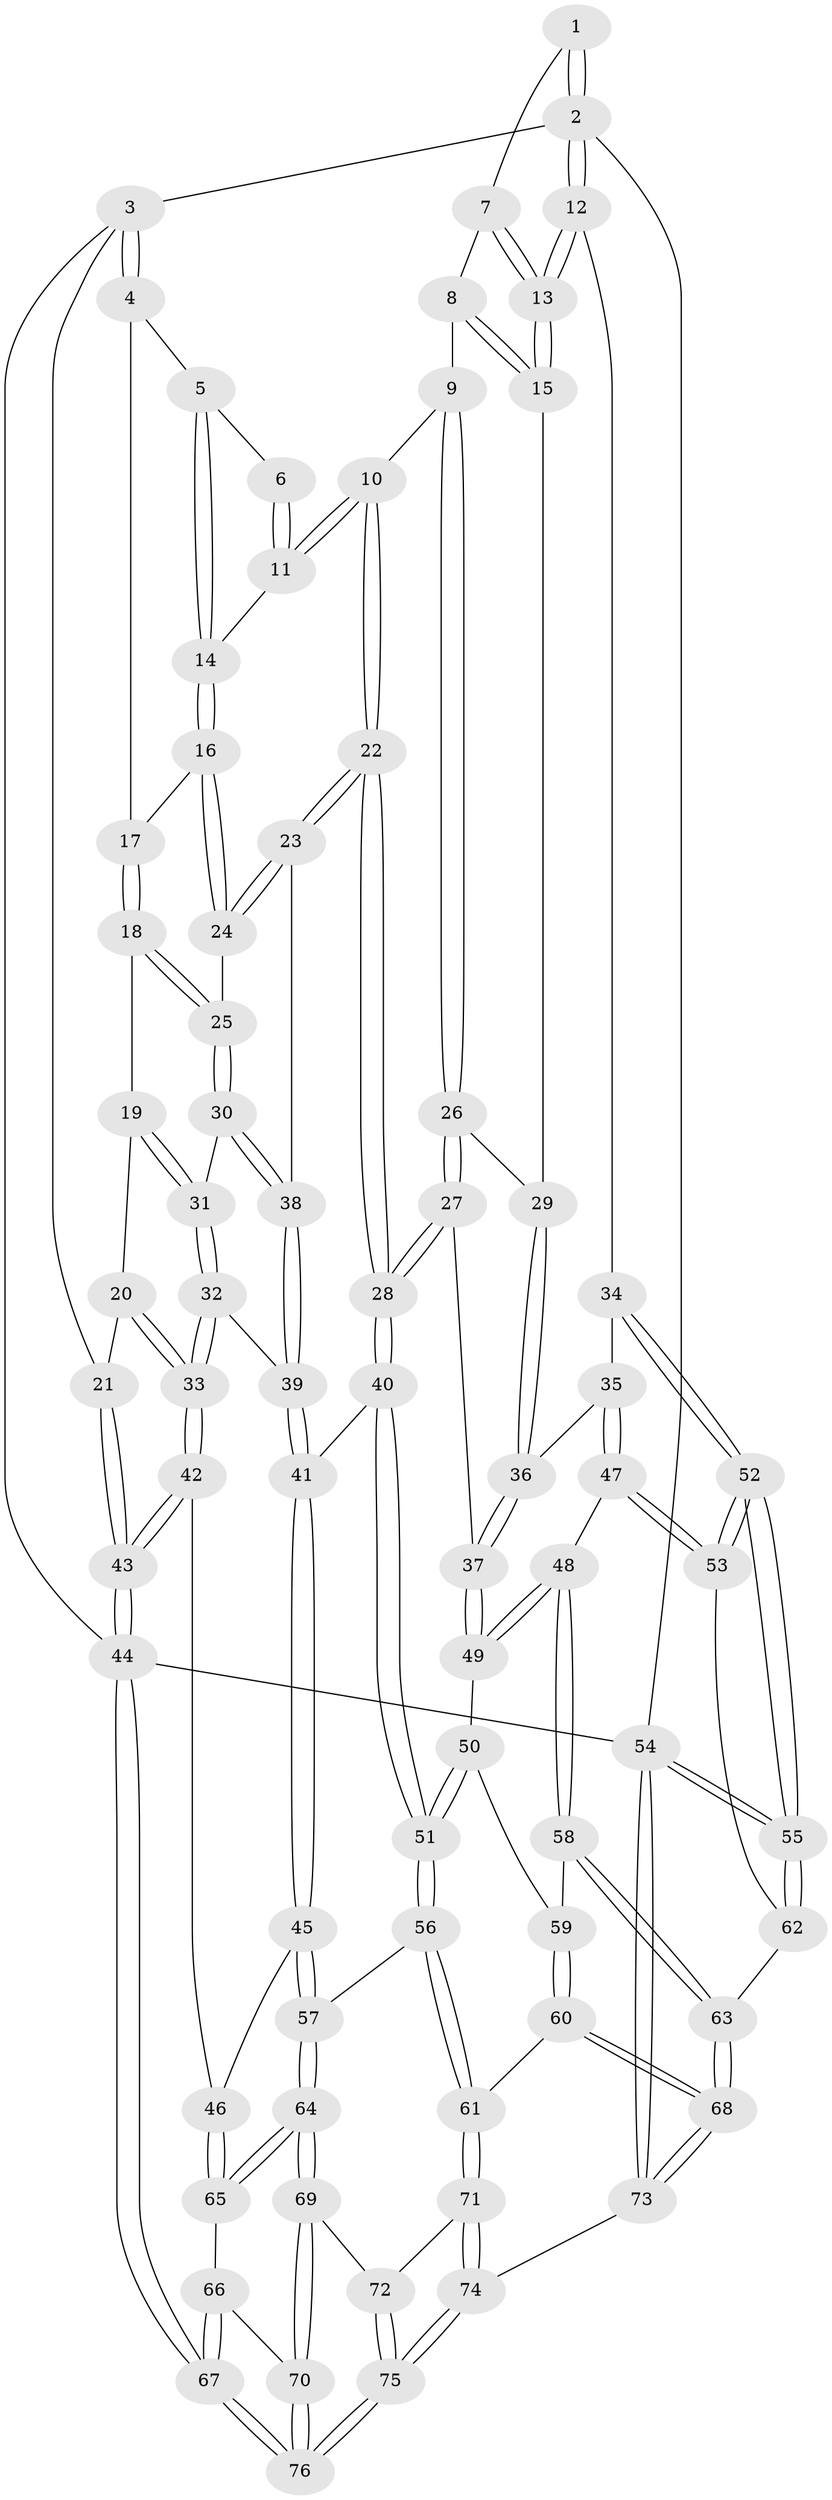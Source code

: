 // Generated by graph-tools (version 1.1) at 2025/00/03/09/25 05:00:44]
// undirected, 76 vertices, 187 edges
graph export_dot {
graph [start="1"]
  node [color=gray90,style=filled];
  1 [pos="+0.8032541191755423+0"];
  2 [pos="+1+0"];
  3 [pos="+0+0"];
  4 [pos="+0+0"];
  5 [pos="+0.07406131608039147+0"];
  6 [pos="+0.5902443393775764+0"];
  7 [pos="+0.7919494663212423+0"];
  8 [pos="+0.7361786116160702+0.12473251412390811"];
  9 [pos="+0.5809156119367208+0.1757298867854981"];
  10 [pos="+0.5401591131916983+0.15263789003627684"];
  11 [pos="+0.5095429674042187+0.11659596991177737"];
  12 [pos="+1+0.32610454895353086"];
  13 [pos="+0.9884606050829977+0.2745745841681783"];
  14 [pos="+0.4613230989440167+0.12438491537074048"];
  15 [pos="+0.8051550289480826+0.2680330803494255"];
  16 [pos="+0.37083885428501917+0.17576762386529723"];
  17 [pos="+0.08171889715206264+0"];
  18 [pos="+0.17118156856501923+0.2757070760925186"];
  19 [pos="+0.13552686302044534+0.30558511639024805"];
  20 [pos="+0.058057661256588865+0.3332453490068127"];
  21 [pos="+0+0.2610472791919979"];
  22 [pos="+0.41319729328661725+0.43688154727979983"];
  23 [pos="+0.36730325062630176+0.4057081972214081"];
  24 [pos="+0.30904271856337284+0.3240688453562361"];
  25 [pos="+0.3034957587474203+0.3225454261678238"];
  26 [pos="+0.6505828823682468+0.33203951498286416"];
  27 [pos="+0.5147345712866002+0.4903898170246784"];
  28 [pos="+0.45933362951088874+0.4896072481970546"];
  29 [pos="+0.7199200029684815+0.32887984556063404"];
  30 [pos="+0.1533959917136278+0.45075884337645433"];
  31 [pos="+0.144749967368567+0.45330046001510477"];
  32 [pos="+0.09995274019878342+0.5380389703709304"];
  33 [pos="+0.04533044109080769+0.5626096956092943"];
  34 [pos="+1+0.44853047237003446"];
  35 [pos="+0.8520796906012678+0.5260276965825488"];
  36 [pos="+0.8086888339292618+0.4954077696928507"];
  37 [pos="+0.5165470140287823+0.4917500003609784"];
  38 [pos="+0.29884937402887396+0.44177363596138247"];
  39 [pos="+0.1753388038472842+0.5414923892104204"];
  40 [pos="+0.4321002891547172+0.5368957852597974"];
  41 [pos="+0.30721907861288117+0.636815371569967"];
  42 [pos="+0+0.6356952546879662"];
  43 [pos="+0+0.640790486046271"];
  44 [pos="+0+1"];
  45 [pos="+0.2867584221869002+0.6801388088989676"];
  46 [pos="+0.036250006195772705+0.686794787709906"];
  47 [pos="+0.7563423595796568+0.69019444134886"];
  48 [pos="+0.7537439253412509+0.6905920193048041"];
  49 [pos="+0.6206929618820282+0.6222147277562393"];
  50 [pos="+0.54614667726016+0.7506640882084149"];
  51 [pos="+0.4708973613250759+0.7638770745279247"];
  52 [pos="+1+0.8024908298941134"];
  53 [pos="+0.8470720537985647+0.7651214031143111"];
  54 [pos="+1+1"];
  55 [pos="+1+1"];
  56 [pos="+0.4377017009357509+0.8134828830603045"];
  57 [pos="+0.3072751273607233+0.7964992825885514"];
  58 [pos="+0.680994431092787+0.7924684587894557"];
  59 [pos="+0.5928389486333832+0.7893726715752082"];
  60 [pos="+0.5505138580165766+0.8833430008934956"];
  61 [pos="+0.4456493298214478+0.8297278113014376"];
  62 [pos="+0.806729984414097+0.9020054823102566"];
  63 [pos="+0.6775705849765787+0.9415287381168714"];
  64 [pos="+0.288186192516757+0.8186174807250116"];
  65 [pos="+0.10443248050630022+0.7970260253295834"];
  66 [pos="+0.10390494584783869+0.8068389385152102"];
  67 [pos="+0+1"];
  68 [pos="+0.6343215305628411+1"];
  69 [pos="+0.2758967556826824+0.8866452364041598"];
  70 [pos="+0.18692129451493325+0.9675244919987589"];
  71 [pos="+0.42177845322476487+0.9674551928043433"];
  72 [pos="+0.3247166509751615+0.9360736341215017"];
  73 [pos="+0.5885065328843316+1"];
  74 [pos="+0.54993895698779+1"];
  75 [pos="+0.2543540528067544+1"];
  76 [pos="+0.018494981836050684+1"];
  1 -- 2;
  1 -- 2;
  1 -- 7;
  2 -- 3;
  2 -- 12;
  2 -- 12;
  2 -- 54;
  3 -- 4;
  3 -- 4;
  3 -- 21;
  3 -- 44;
  4 -- 5;
  4 -- 17;
  5 -- 6;
  5 -- 14;
  5 -- 14;
  6 -- 11;
  6 -- 11;
  7 -- 8;
  7 -- 13;
  7 -- 13;
  8 -- 9;
  8 -- 15;
  8 -- 15;
  9 -- 10;
  9 -- 26;
  9 -- 26;
  10 -- 11;
  10 -- 11;
  10 -- 22;
  10 -- 22;
  11 -- 14;
  12 -- 13;
  12 -- 13;
  12 -- 34;
  13 -- 15;
  13 -- 15;
  14 -- 16;
  14 -- 16;
  15 -- 29;
  16 -- 17;
  16 -- 24;
  16 -- 24;
  17 -- 18;
  17 -- 18;
  18 -- 19;
  18 -- 25;
  18 -- 25;
  19 -- 20;
  19 -- 31;
  19 -- 31;
  20 -- 21;
  20 -- 33;
  20 -- 33;
  21 -- 43;
  21 -- 43;
  22 -- 23;
  22 -- 23;
  22 -- 28;
  22 -- 28;
  23 -- 24;
  23 -- 24;
  23 -- 38;
  24 -- 25;
  25 -- 30;
  25 -- 30;
  26 -- 27;
  26 -- 27;
  26 -- 29;
  27 -- 28;
  27 -- 28;
  27 -- 37;
  28 -- 40;
  28 -- 40;
  29 -- 36;
  29 -- 36;
  30 -- 31;
  30 -- 38;
  30 -- 38;
  31 -- 32;
  31 -- 32;
  32 -- 33;
  32 -- 33;
  32 -- 39;
  33 -- 42;
  33 -- 42;
  34 -- 35;
  34 -- 52;
  34 -- 52;
  35 -- 36;
  35 -- 47;
  35 -- 47;
  36 -- 37;
  36 -- 37;
  37 -- 49;
  37 -- 49;
  38 -- 39;
  38 -- 39;
  39 -- 41;
  39 -- 41;
  40 -- 41;
  40 -- 51;
  40 -- 51;
  41 -- 45;
  41 -- 45;
  42 -- 43;
  42 -- 43;
  42 -- 46;
  43 -- 44;
  43 -- 44;
  44 -- 67;
  44 -- 67;
  44 -- 54;
  45 -- 46;
  45 -- 57;
  45 -- 57;
  46 -- 65;
  46 -- 65;
  47 -- 48;
  47 -- 53;
  47 -- 53;
  48 -- 49;
  48 -- 49;
  48 -- 58;
  48 -- 58;
  49 -- 50;
  50 -- 51;
  50 -- 51;
  50 -- 59;
  51 -- 56;
  51 -- 56;
  52 -- 53;
  52 -- 53;
  52 -- 55;
  52 -- 55;
  53 -- 62;
  54 -- 55;
  54 -- 55;
  54 -- 73;
  54 -- 73;
  55 -- 62;
  55 -- 62;
  56 -- 57;
  56 -- 61;
  56 -- 61;
  57 -- 64;
  57 -- 64;
  58 -- 59;
  58 -- 63;
  58 -- 63;
  59 -- 60;
  59 -- 60;
  60 -- 61;
  60 -- 68;
  60 -- 68;
  61 -- 71;
  61 -- 71;
  62 -- 63;
  63 -- 68;
  63 -- 68;
  64 -- 65;
  64 -- 65;
  64 -- 69;
  64 -- 69;
  65 -- 66;
  66 -- 67;
  66 -- 67;
  66 -- 70;
  67 -- 76;
  67 -- 76;
  68 -- 73;
  68 -- 73;
  69 -- 70;
  69 -- 70;
  69 -- 72;
  70 -- 76;
  70 -- 76;
  71 -- 72;
  71 -- 74;
  71 -- 74;
  72 -- 75;
  72 -- 75;
  73 -- 74;
  74 -- 75;
  74 -- 75;
  75 -- 76;
  75 -- 76;
}
